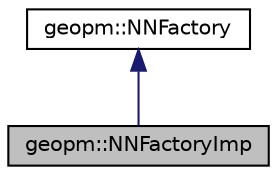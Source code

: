 digraph "geopm::NNFactoryImp"
{
 // LATEX_PDF_SIZE
  edge [fontname="Helvetica",fontsize="10",labelfontname="Helvetica",labelfontsize="10"];
  node [fontname="Helvetica",fontsize="10",shape=record];
  Node1 [label="geopm::NNFactoryImp",height=0.2,width=0.4,color="black", fillcolor="grey75", style="filled", fontcolor="black",tooltip=" "];
  Node2 -> Node1 [dir="back",color="midnightblue",fontsize="10",style="solid",fontname="Helvetica"];
  Node2 [label="geopm::NNFactory",height=0.2,width=0.4,color="black", fillcolor="white", style="filled",URL="$classgeopm_1_1_n_n_factory.html",tooltip="Class to generate objects related to feed-forward neural nets, i.e. TensorOneD, TensorTwoD,..."];
}
